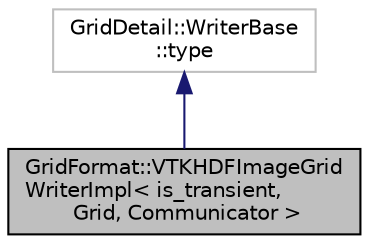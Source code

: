 digraph "GridFormat::VTKHDFImageGridWriterImpl&lt; is_transient, Grid, Communicator &gt;"
{
 // LATEX_PDF_SIZE
  edge [fontname="Helvetica",fontsize="10",labelfontname="Helvetica",labelfontsize="10"];
  node [fontname="Helvetica",fontsize="10",shape=record];
  Node1 [label="GridFormat::VTKHDFImageGrid\lWriterImpl\< is_transient,\l Grid, Communicator \>",height=0.2,width=0.4,color="black", fillcolor="grey75", style="filled", fontcolor="black",tooltip="TODO: Doc me."];
  Node2 -> Node1 [dir="back",color="midnightblue",fontsize="10",style="solid",fontname="Helvetica"];
  Node2 [label="GridDetail::WriterBase\l::type",height=0.2,width=0.4,color="grey75", fillcolor="white", style="filled",tooltip=" "];
}
